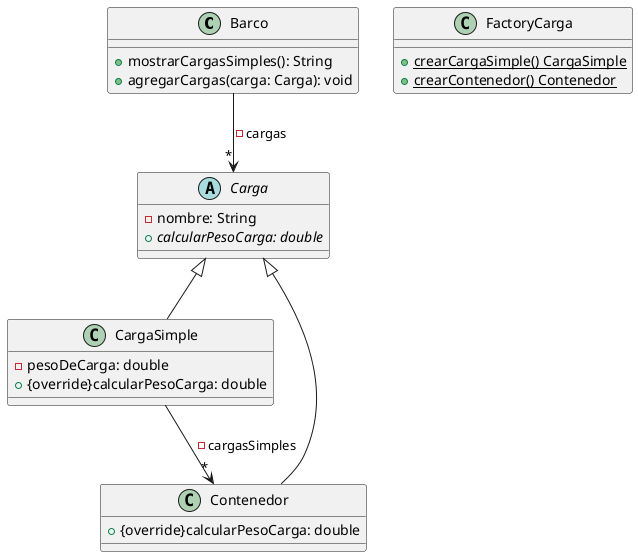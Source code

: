 @startuml

class Barco{
    + mostrarCargasSimples(): String
    + agregarCargas(carga: Carga): void
}

class FactoryCarga{
    + {static}crearCargaSimple() CargaSimple
    + {static}crearContenedor() Contenedor
}

abstract Carga{
    - nombre: String
    + {abstract}calcularPesoCarga: double
}

class CargaSimple{
    - pesoDeCarga: double
    + {override}calcularPesoCarga: double
}

class Contenedor{
    + {override}calcularPesoCarga: double
}

Barco --> "*" Carga: -cargas
CargaSimple --> "*" Contenedor: -cargasSimples
CargaSimple -up-|> Carga
Contenedor -up-|> Carga
@enduml